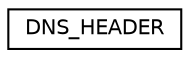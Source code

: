 digraph "Graphical Class Hierarchy"
{
  edge [fontname="Helvetica",fontsize="10",labelfontname="Helvetica",labelfontsize="10"];
  node [fontname="Helvetica",fontsize="10",shape=record];
  rankdir="LR";
  Node1 [label="DNS_HEADER",height=0.2,width=0.4,color="black", fillcolor="white", style="filled",URL="$struct_d_n_s___h_e_a_d_e_r.html"];
}
